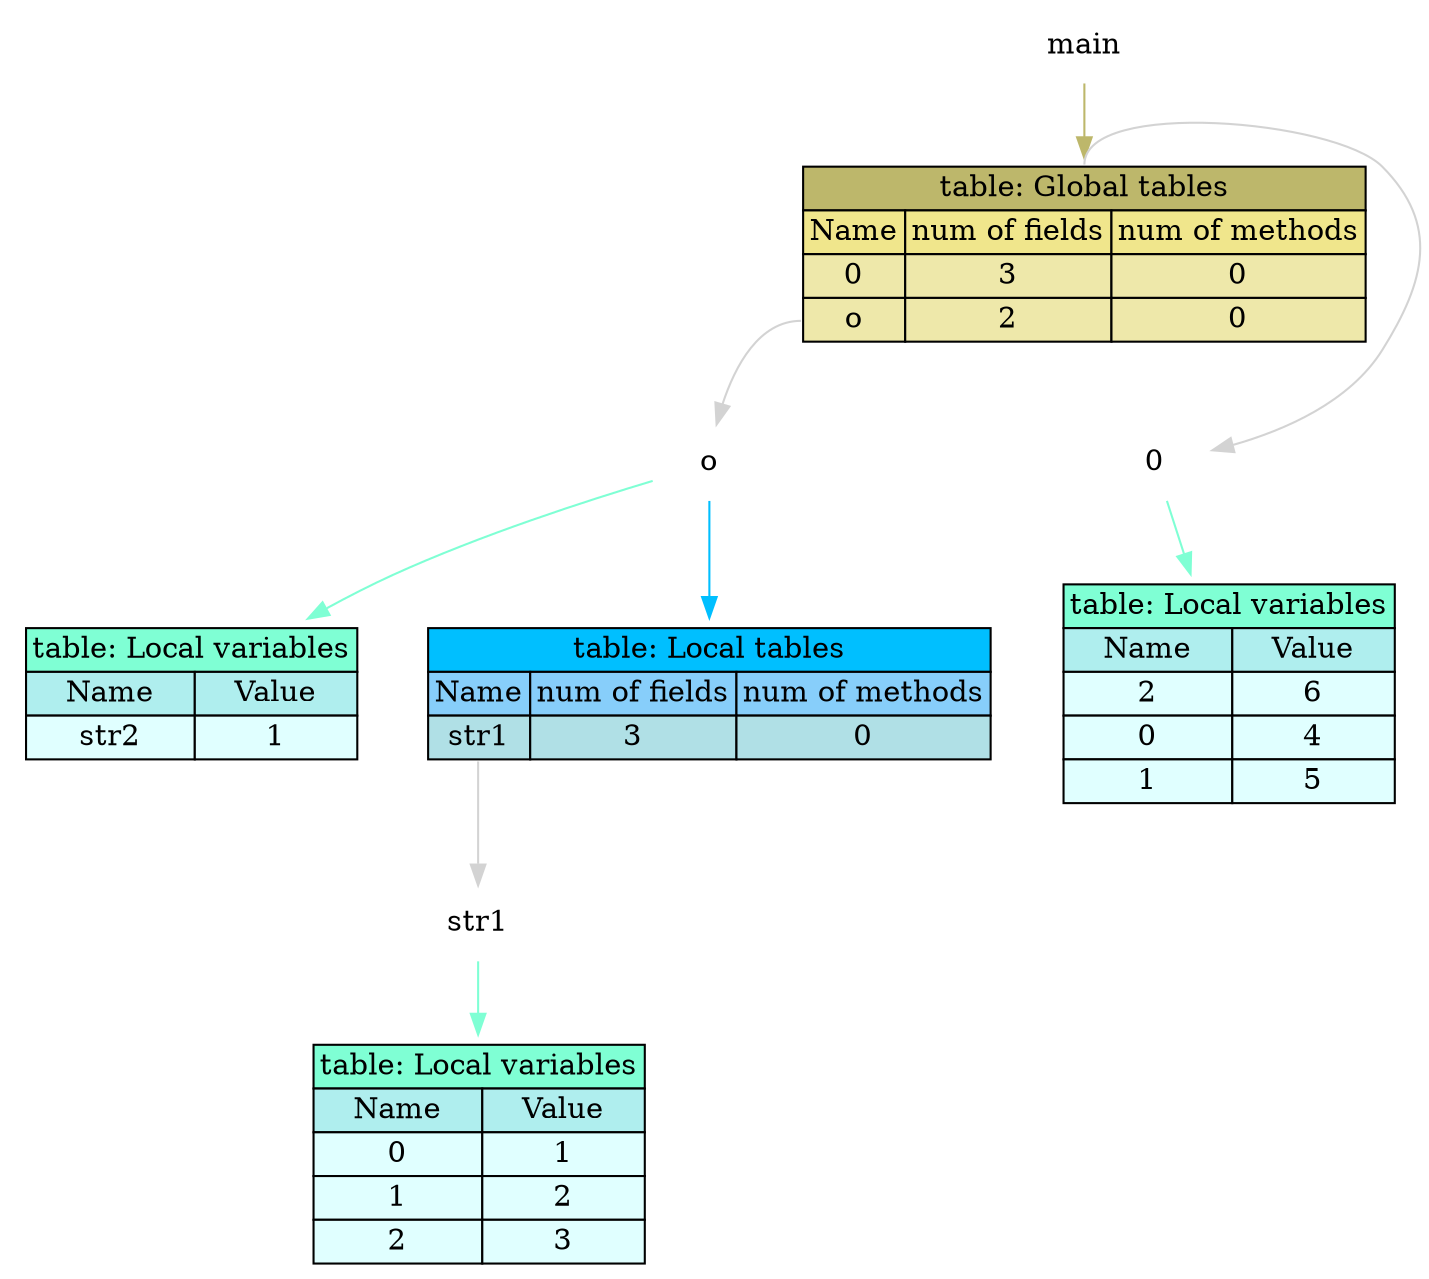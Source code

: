 digraph G {
	"main"->"main global tables"[ color="#BDB76B" ];
	"main global tables":o->"main o"[ color=lightgrey ];
	"main o"->"main o local variables"[ color="#7FFFD4" ];
	"main o"->"main o local tables"[ color="#00BFFF" ];
	"main o local tables":str1->"main o str1"[ color=lightgrey ];
	"main o str1"->"main o str1 local variables"[ color="#7FFFD4" ];
	"main global tables":0->"main 0"[ color=lightgrey ];
	"main 0"->"main 0 local variables"[ color="#7FFFD4" ];
	"main 0 local variables" [ color=white, label=<<TABLE BORDER="0" CELLBORDER="1" CELLSPACING="0" color="black">
  <TR><TD PORT="0" COLSPAN="2" BGCOLOR="#7FFFD4">table: Local variables</TD></TR>
	<TR><TD BGCOLOR="#AFEEEE" PORT="Name">Name</TD>\n<TD BGCOLOR="#AFEEEE" PORT="Value">Value</TD>\n</TR><TR><TD BGCOLOR="#E0FFFF" PORT="">2</TD>\n<TD BGCOLOR="#E0FFFF" PORT="">6</TD>\n</TR><TR><TD BGCOLOR="#E0FFFF" PORT="">0</TD>\n<TD BGCOLOR="#E0FFFF" PORT="">4</TD>\n</TR><TR><TD BGCOLOR="#E0FFFF" PORT="">1</TD>\n<TD BGCOLOR="#E0FFFF" PORT="">5</TD>\n</TR>\n</TABLE>>, shape="plaintext", style="rounded,filled" ];
	"main 0" [ color=white, label=0, shape="plaintext", style="rounded,filled" ];
	"main global tables" [ color=white, label=<<TABLE BORDER="0" CELLBORDER="1" CELLSPACING="0" color="black">
  <TR><TD PORT="0" COLSPAN="3" BGCOLOR="#BDB76B">table: Global tables</TD></TR>
	<TR><TD BGCOLOR="#F0E68C" PORT="Name">Name</TD>\n<TD BGCOLOR="#F0E68C" PORT="num of fields">num of fields</TD>\n<TD BGCOLOR="#F0E68C" PORT="num of methods">num of methods</TD>\n</TR><TR><TD BGCOLOR="#EEE8AA" PORT="0">0</TD>\n<TD BGCOLOR="#EEE8AA" PORT="3">3</TD>\n<TD BGCOLOR="#EEE8AA" PORT="0">0</TD>\n</TR><TR><TD BGCOLOR="#EEE8AA" PORT="o">o</TD>\n<TD BGCOLOR="#EEE8AA" PORT="2">2</TD>\n<TD BGCOLOR="#EEE8AA" PORT="0">0</TD>\n</TR>\n</TABLE>>, shape="plaintext", style="rounded,filled" ];
	"main o local tables" [ color=white, label=<<TABLE BORDER="0" CELLBORDER="1" CELLSPACING="0" color="black">
  <TR><TD PORT="0" COLSPAN="3" BGCOLOR="#00BFFF">table: Local tables</TD></TR>
	<TR><TD BGCOLOR="#87CEFA" PORT="Name">Name</TD>\n<TD BGCOLOR="#87CEFA" PORT="num of fields">num of fields</TD>\n<TD BGCOLOR="#87CEFA" PORT="num of methods">num of methods</TD>\n</TR><TR><TD BGCOLOR="#B0E0E6" PORT="str1">str1</TD>\n<TD BGCOLOR="#B0E0E6" PORT="3">3</TD>\n<TD BGCOLOR="#B0E0E6" PORT="0">0</TD>\n</TR>\n</TABLE>>, shape="plaintext", style="rounded,filled" ];
	"main o local variables" [ color=white, label=<<TABLE BORDER="0" CELLBORDER="1" CELLSPACING="0" color="black">
  <TR><TD PORT="0" COLSPAN="2" BGCOLOR="#7FFFD4">table: Local variables</TD></TR>
	<TR><TD BGCOLOR="#AFEEEE" PORT="Name">Name</TD>\n<TD BGCOLOR="#AFEEEE" PORT="Value">Value</TD>\n</TR><TR><TD BGCOLOR="#E0FFFF" PORT="">str2</TD>\n<TD BGCOLOR="#E0FFFF" PORT="">1</TD>\n</TR>\n</TABLE>>, shape="plaintext", style="rounded,filled" ];
	"main o str1 local variables" [ color=white, label=<<TABLE BORDER="0" CELLBORDER="1" CELLSPACING="0" color="black">
  <TR><TD PORT="0" COLSPAN="2" BGCOLOR="#7FFFD4">table: Local variables</TD></TR>
	<TR><TD BGCOLOR="#AFEEEE" PORT="Name">Name</TD>\n<TD BGCOLOR="#AFEEEE" PORT="Value">Value</TD>\n</TR><TR><TD BGCOLOR="#E0FFFF" PORT="">0</TD>\n<TD BGCOLOR="#E0FFFF" PORT="">1</TD>\n</TR><TR><TD BGCOLOR="#E0FFFF" PORT="">1</TD>\n<TD BGCOLOR="#E0FFFF" PORT="">2</TD>\n</TR><TR><TD BGCOLOR="#E0FFFF" PORT="">2</TD>\n<TD BGCOLOR="#E0FFFF" PORT="">3</TD>\n</TR>\n</TABLE>>, shape="plaintext", style="rounded,filled" ];
	"main o str1" [ color=white, label=str1, shape="plaintext", style="rounded,filled" ];
	"main o" [ color=white, label=o, shape="plaintext", style="rounded,filled" ];
	"main" [ color=white, label=main, shape="plaintext", style="rounded,filled" ];

}
